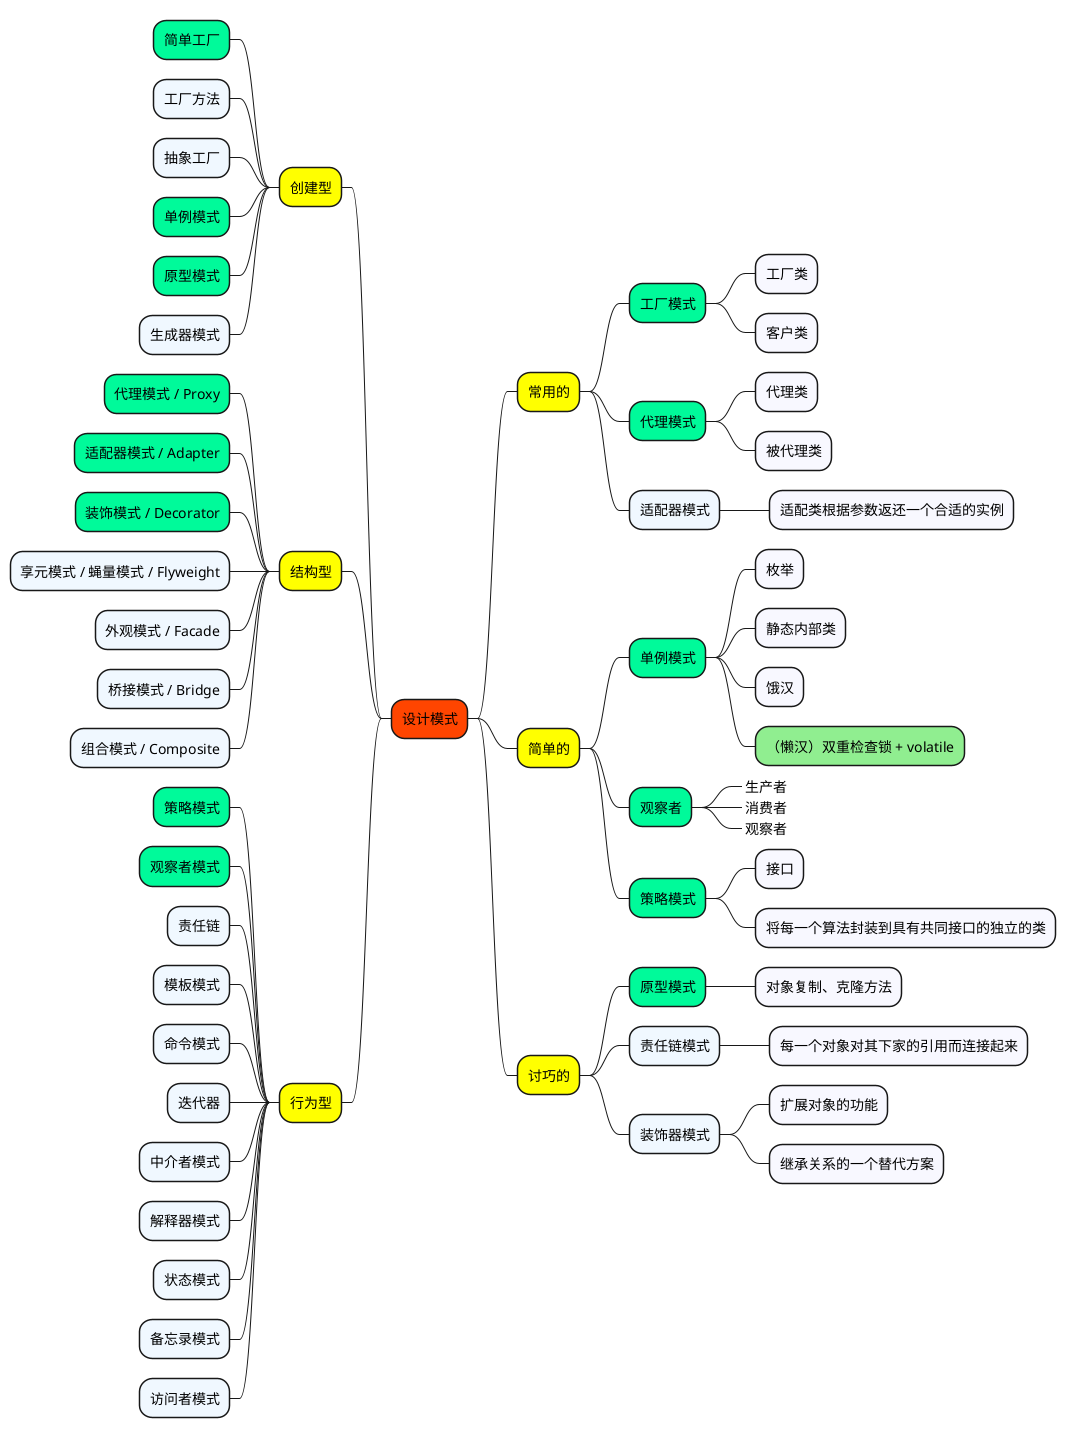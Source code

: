@startmindmap

+[#OrangeRed] 设计模式

++[#yellow] 常用的

+++[#MediumSpringGreen] 工厂模式
++++[#GhostWhite] 工厂类
++++[#GhostWhite] 客户类

+++[#MediumSpringGreen] 代理模式
++++[#GhostWhite] 代理类
++++[#GhostWhite] 被代理类

+++[#AliceBlue] 适配器模式
++++[#GhostWhite] 适配类根据参数返还一个合适的实例

++[#yellow] 简单的

+++[#MediumSpringGreen] 单例模式
++++[#GhostWhite] 枚举
++++[#GhostWhite] 静态内部类
++++[#GhostWhite] 饿汉
++++[#LightGreen] （懒汉）双重检查锁 + volatile

+++[#MediumSpringGreen] 观察者
++++[#GhostWhite]_ 生产者
++++[#GhostWhite]_ 消费者
++++[#GhostWhite]_ 观察者

+++[#MediumSpringGreen] 策略模式
++++[#GhostWhite] 接口
++++[#GhostWhite] 将每一个算法封装到具有共同接口的独立的类

++[#yellow] 讨巧的

+++[#MediumSpringGreen] 原型模式
++++[#GhostWhite] 对象复制、克隆方法

+++[#AliceBlue] 责任链模式
++++[#GhostWhite] 每一个对象对其下家的引用而连接起来

+++[#AliceBlue] 装饰器模式
++++[#GhostWhite] 扩展对象的功能
++++[#GhostWhite] 继承关系的一个替代方案


--[#yellow] 创建型

---[#MediumSpringGreen] 简单工厂
---[#AliceBlue] 工厂方法
---[#AliceBlue] 抽象工厂
---[#MediumSpringGreen] 单例模式
---[#MediumSpringGreen] 原型模式
---[#AliceBlue] 生成器模式


--[#yellow] 结构型

---[#MediumSpringGreen] 代理模式 / Proxy
---[#MediumSpringGreen] 适配器模式 / Adapter
---[#MediumSpringGreen] 装饰模式 / Decorator
---[#AliceBlue] 享元模式 / 蝇量模式 / Flyweight
---[#AliceBlue] 外观模式 / Facade
---[#AliceBlue] 桥接模式 / Bridge
---[#AliceBlue] 组合模式 / Composite


--[#yellow] 行为型

---[#MediumSpringGreen] 策略模式
---[#MediumSpringGreen] 观察者模式
---[#AliceBlue] 责任链
---[#AliceBlue] 模板模式
---[#AliceBlue] 命令模式
---[#AliceBlue] 迭代器
---[#AliceBlue] 中介者模式
---[#AliceBlue] 解释器模式
---[#AliceBlue] 状态模式
---[#AliceBlue] 备忘录模式
---[#AliceBlue] 访问者模式


@endmindmap